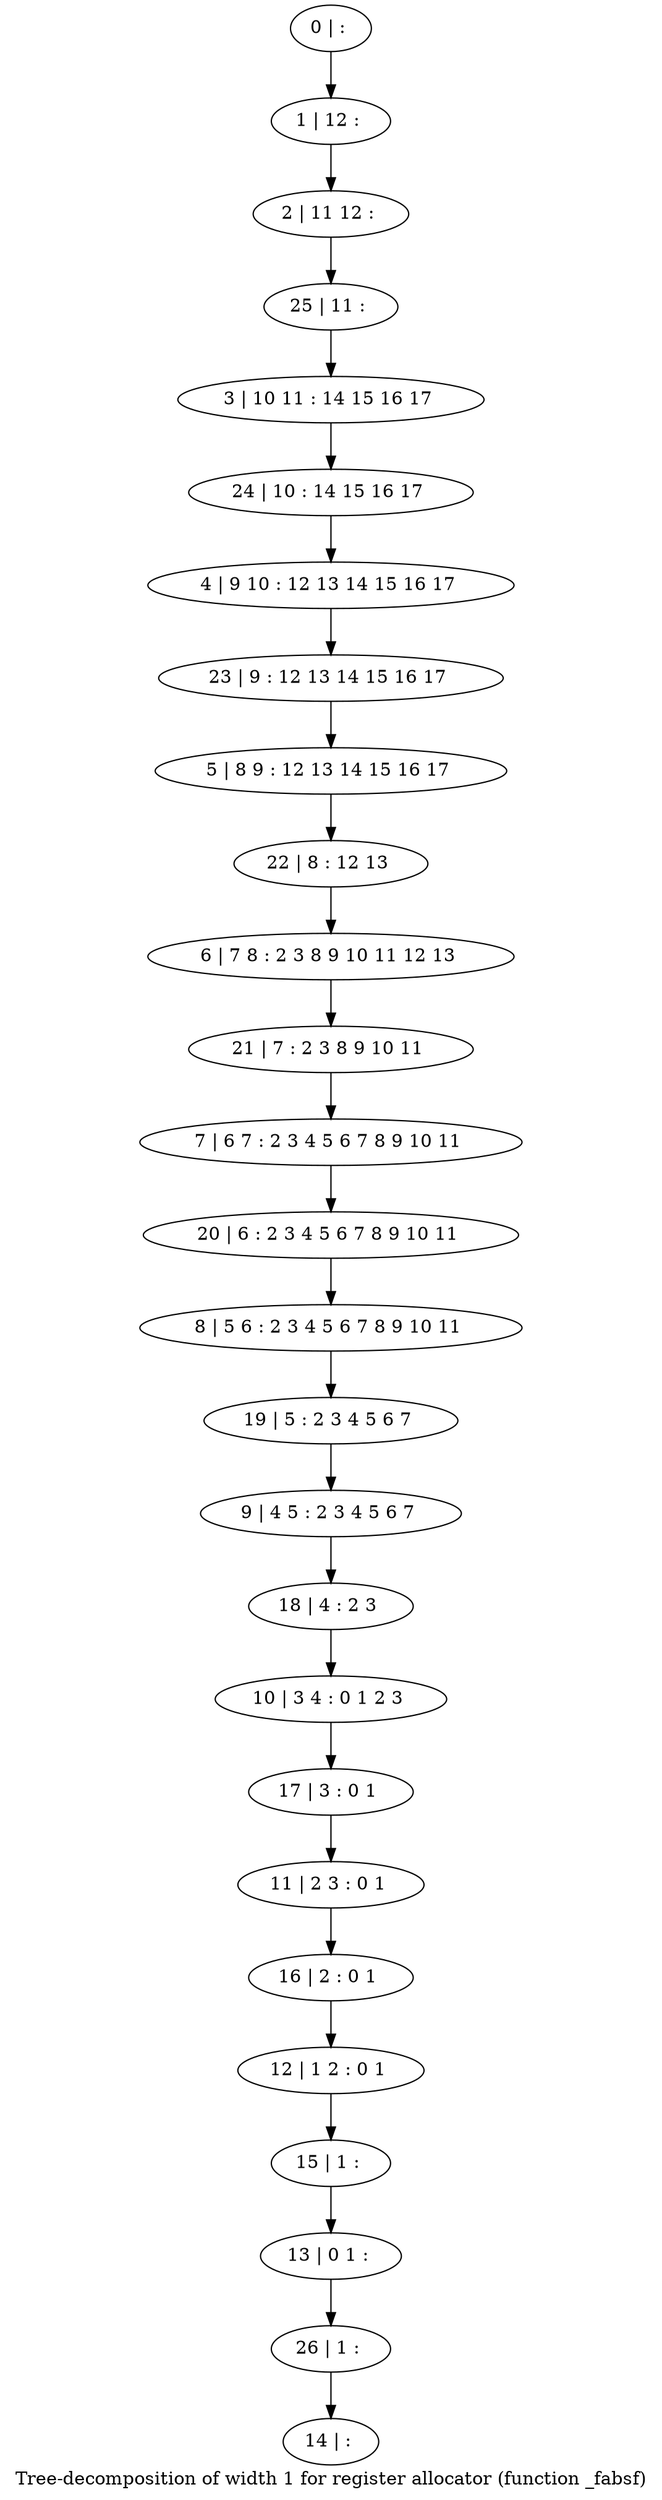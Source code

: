 digraph G {
graph [label="Tree-decomposition of width 1 for register allocator (function _fabsf)"]
0[label="0 | : "];
1[label="1 | 12 : "];
2[label="2 | 11 12 : "];
3[label="3 | 10 11 : 14 15 16 17 "];
4[label="4 | 9 10 : 12 13 14 15 16 17 "];
5[label="5 | 8 9 : 12 13 14 15 16 17 "];
6[label="6 | 7 8 : 2 3 8 9 10 11 12 13 "];
7[label="7 | 6 7 : 2 3 4 5 6 7 8 9 10 11 "];
8[label="8 | 5 6 : 2 3 4 5 6 7 8 9 10 11 "];
9[label="9 | 4 5 : 2 3 4 5 6 7 "];
10[label="10 | 3 4 : 0 1 2 3 "];
11[label="11 | 2 3 : 0 1 "];
12[label="12 | 1 2 : 0 1 "];
13[label="13 | 0 1 : "];
14[label="14 | : "];
15[label="15 | 1 : "];
16[label="16 | 2 : 0 1 "];
17[label="17 | 3 : 0 1 "];
18[label="18 | 4 : 2 3 "];
19[label="19 | 5 : 2 3 4 5 6 7 "];
20[label="20 | 6 : 2 3 4 5 6 7 8 9 10 11 "];
21[label="21 | 7 : 2 3 8 9 10 11 "];
22[label="22 | 8 : 12 13 "];
23[label="23 | 9 : 12 13 14 15 16 17 "];
24[label="24 | 10 : 14 15 16 17 "];
25[label="25 | 11 : "];
26[label="26 | 1 : "];
0->1 ;
1->2 ;
15->13 ;
12->15 ;
16->12 ;
11->16 ;
17->11 ;
10->17 ;
18->10 ;
9->18 ;
19->9 ;
8->19 ;
20->8 ;
7->20 ;
21->7 ;
6->21 ;
22->6 ;
5->22 ;
23->5 ;
4->23 ;
24->4 ;
3->24 ;
25->3 ;
2->25 ;
26->14 ;
13->26 ;
}
